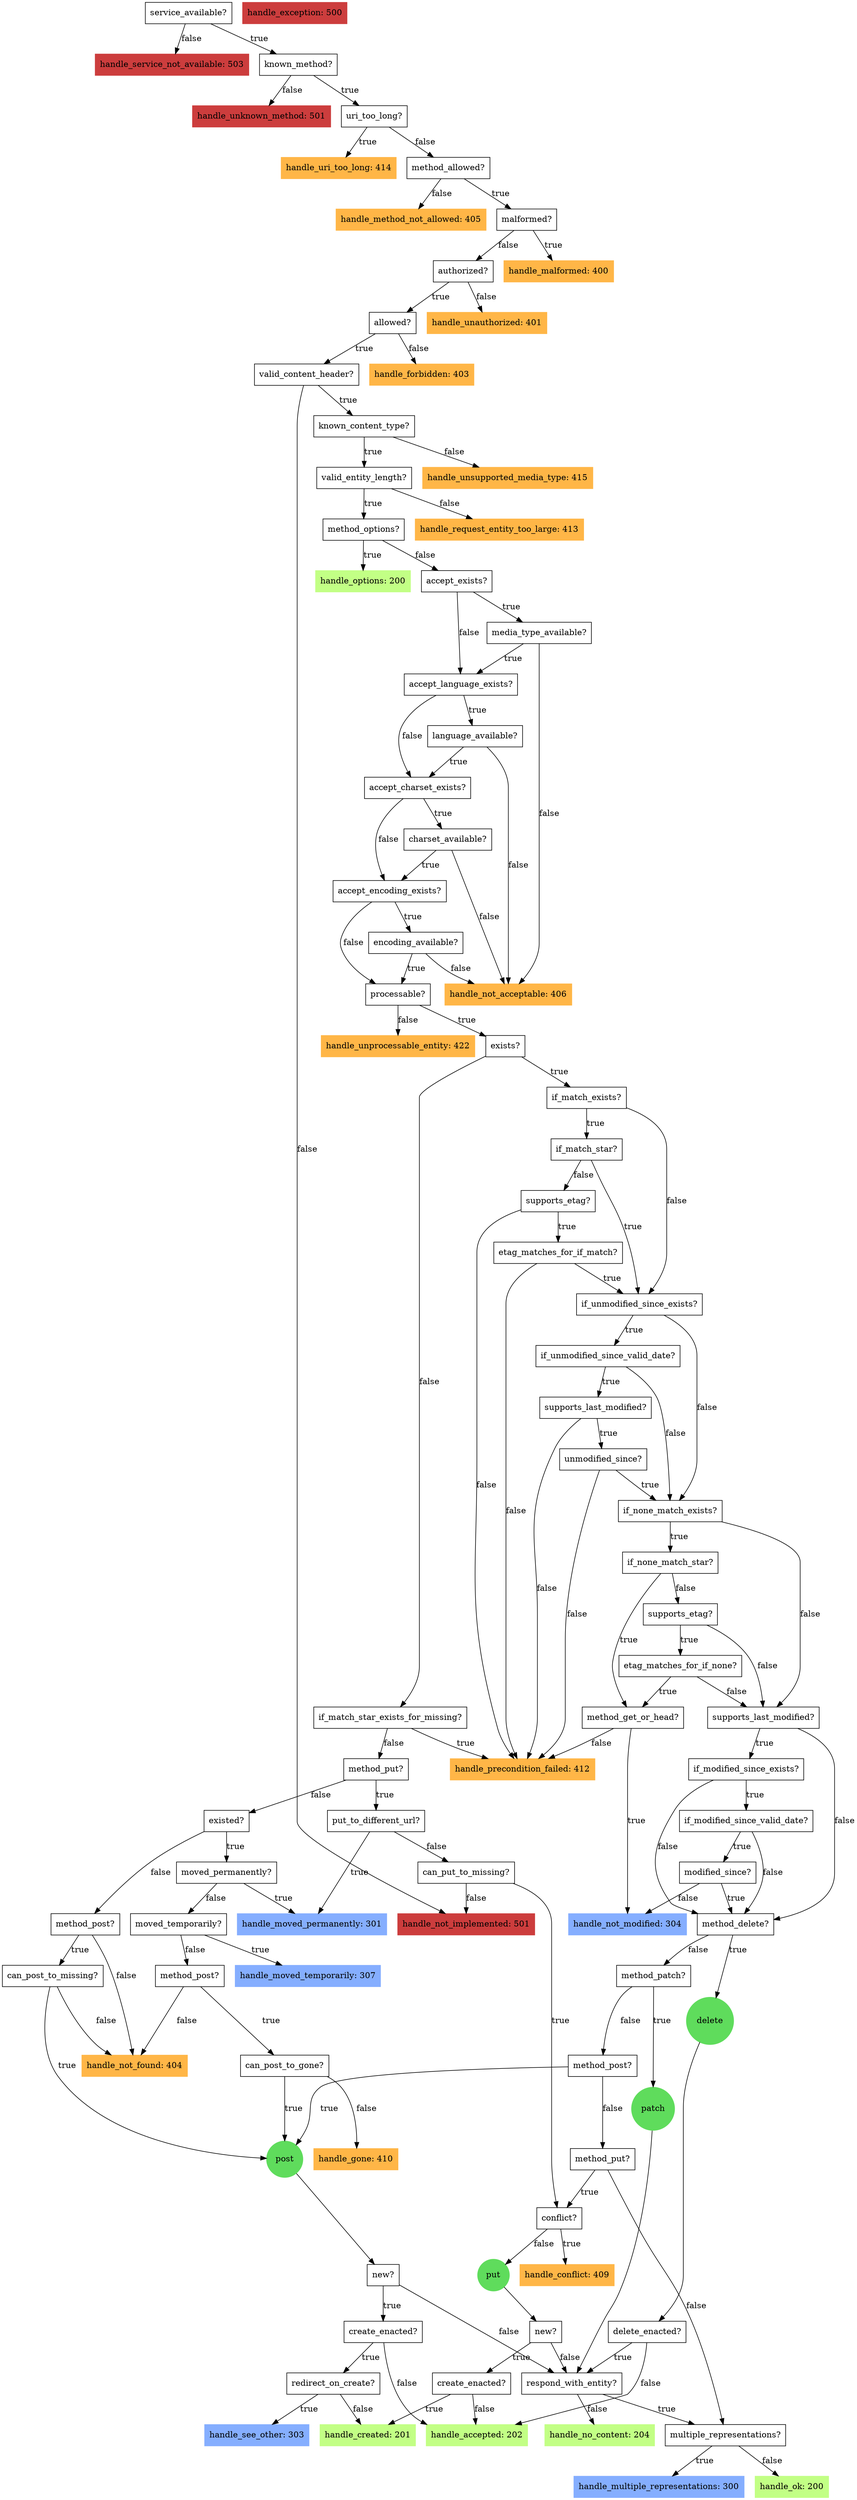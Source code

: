 digraph decisions {
  node[shape=box fontSize=12]
  edge[fontSize=12]
  "accept_charset_exists?"->"charset_available?"[label="true"];
  "accept_charset_exists?"->"accept_encoding_exists?"[label="false"];
  "accept_charset_exists?"[label="accept_charset_exists?"];
  "accept_encoding_exists?"->"encoding_available?"[label="true"];
  "accept_encoding_exists?"->"processable?"[label="false"];
  "accept_encoding_exists?"[label="accept_encoding_exists?"];
  "accept_exists?"->"media_type_available?"[label="true"];
  "accept_exists?"->"accept_language_exists?"[label="false"];
  "accept_exists?"[label="accept_exists?"];
  "accept_language_exists?"->"language_available?"[label="true"];
  "accept_language_exists?"->"accept_charset_exists?"[label="false"];
  "accept_language_exists?"[label="accept_language_exists?"];
  "allowed?"->"valid_content_header?"[label="true"];
  "allowed?"->"handle_forbidden"[label="false"];
  "allowed?"[label="allowed?"];
  "authorized?"->"allowed?"[label="true"];
  "authorized?"->"handle_unauthorized"[label="false"];
  "authorized?"[label="authorized?"];
  "can_post_to_gone?"->"post"[label="true"];
  "can_post_to_gone?"->"handle_gone"[label="false"];
  "can_post_to_gone?"[label="can_post_to_gone?"];
  "can_post_to_missing?"->"post"[label="true"];
  "can_post_to_missing?"->"handle_not_found"[label="false"];
  "can_post_to_missing?"[label="can_post_to_missing?"];
  "can_put_to_missing?"->"conflict?"[label="true"];
  "can_put_to_missing?"->"handle_not_implemented"[label="false"];
  "can_put_to_missing?"[label="can_put_to_missing?"];
  "charset_available?"->"accept_encoding_exists?"[label="true"];
  "charset_available?"->"handle_not_acceptable"[label="false"];
  "charset_available?"[label="charset_available?"];
  "conflict?"->"handle_conflict"[label="true"];
  "conflict?"->"put"[label="false"];
  "conflict?"[label="conflict?"];
  "create_enacted_post?"->"redirect_on_create?"[label="true"];
  "create_enacted_post?"->"handle_accepted"[label="false"];
  "create_enacted_post?"[label="create_enacted?"];
  "create_enacted_put?"->"handle_created"[label="true"];
  "create_enacted_put?"->"handle_accepted"[label="false"];
  "create_enacted_put?"[label="create_enacted?"];
  "delete"->"delete_enacted?";
  "delete"[
    shape=circle,
    style=filled,
    color="0.33 0.58 0.86"
  ]
  "delete_enacted?"->"respond_with_entity?"[label="true"];
  "delete_enacted?"->"handle_accepted"[label="false"];
  "delete_enacted?"[label="delete_enacted?"];
  "encoding_available?"->"processable?"[label="true"];
  "encoding_available?"->"handle_not_acceptable"[label="false"];
  "encoding_available?"[label="encoding_available?"];
  "etag_for_if_match?"->"etag_matches_for_if_match?"[label="true"];
  "etag_for_if_match?"->"handle_precondition_failed"[label="false"];
  "etag_for_if_match?"[label="supports_etag?"];
  "etag_for_if_none?"->"etag_matches_for_if_none?"[label="true"];
  "etag_for_if_none?"->"last_modified_for_modified_since_exists?"[label="false"];
  "etag_for_if_none?"[label="supports_etag?"];
  "etag_matches_for_if_match?"->"if_unmodified_since_exists?"[label="true"];
  "etag_matches_for_if_match?"->"handle_precondition_failed"[label="false"];
  "etag_matches_for_if_match?"[label="etag_matches_for_if_match?"];
  "etag_matches_for_if_none?"->"method_get_or_head?"[label="true"];
  "etag_matches_for_if_none?"->"last_modified_for_modified_since_exists?"[label="false"];
  "etag_matches_for_if_none?"[label="etag_matches_for_if_none?"];
  "existed?"->"moved_permanently?"[label="true"];
  "existed?"->"post_to_missing?"[label="false"];
  "existed?"[label="existed?"];
  "exists?"->"if_match_exists?"[label="true"];
  "exists?"->"if_match_star_exists_for_missing?"[label="false"];
  "exists?"[label="exists?"];
  "handle_accepted" [
    label="handle_accepted: 202",
    style=filled,
    color="0.25 0.48 1.0"
  ];
  "handle_conflict" [
    label="handle_conflict: 409",
    style=filled,
    color="0.1 0.72 1.0"
  ];
  "handle_created" [
    label="handle_created: 201",
    style=filled,
    color="0.25 0.48 1.0"
  ];
  "handle_exception" [
    label="handle_exception: 500",
    style=filled,
    color="1.0 0.7 0.8"
  ];
  "handle_forbidden" [
    label="handle_forbidden: 403",
    style=filled,
    color="0.1 0.72 1.0"
  ];
  "handle_gone" [
    label="handle_gone: 410",
    style=filled,
    color="0.1 0.72 1.0"
  ];
  "handle_malformed" [
    label="handle_malformed: 400",
    style=filled,
    color="0.1 0.72 1.0"
  ];
  "handle_method_not_allowed" [
    label="handle_method_not_allowed: 405",
    style=filled,
    color="0.1 0.72 1.0"
  ];
  "handle_moved_permanently" [
    label="handle_moved_permanently: 301",
    style=filled,
    color="0.61 0.48 1.0"
  ];
  "handle_moved_temporarily" [
    label="handle_moved_temporarily: 307",
    style=filled,
    color="0.61 0.48 1.0"
  ];
  "handle_multiple_representations" [
    label="handle_multiple_representations: 300",
    style=filled,
    color="0.61 0.48 1.0"
  ];
  "handle_no_content" [
    label="handle_no_content: 204",
    style=filled,
    color="0.25 0.48 1.0"
  ];
  "handle_not_acceptable" [
    label="handle_not_acceptable: 406",
    style=filled,
    color="0.1 0.72 1.0"
  ];
  "handle_not_found" [
    label="handle_not_found: 404",
    style=filled,
    color="0.1 0.72 1.0"
  ];
  "handle_not_implemented" [
    label="handle_not_implemented: 501",
    style=filled,
    color="1.0 0.7 0.8"
  ];
  "handle_not_modified" [
    label="handle_not_modified: 304",
    style=filled,
    color="0.61 0.48 1.0"
  ];
  "handle_ok" [
    label="handle_ok: 200",
    style=filled,
    color="0.25 0.48 1.0"
  ];
  "handle_options" [
    label="handle_options: 200",
    style=filled,
    color="0.25 0.48 1.0"
  ];
  "handle_precondition_failed" [
    label="handle_precondition_failed: 412",
    style=filled,
    color="0.1 0.72 1.0"
  ];
  "handle_request_entity_too_large" [
    label="handle_request_entity_too_large: 413",
    style=filled,
    color="0.1 0.72 1.0"
  ];
  "handle_see_other" [
    label="handle_see_other: 303",
    style=filled,
    color="0.61 0.48 1.0"
  ];
  "handle_service_not_available" [
    label="handle_service_not_available: 503",
    style=filled,
    color="1.0 0.7 0.8"
  ];
  "handle_unauthorized" [
    label="handle_unauthorized: 401",
    style=filled,
    color="0.1 0.72 1.0"
  ];
  "handle_unknown_method" [
    label="handle_unknown_method: 501",
    style=filled,
    color="1.0 0.7 0.8"
  ];
  "handle_unprocessable_entity" [
    label="handle_unprocessable_entity: 422",
    style=filled,
    color="0.1 0.72 1.0"
  ];
  "handle_unsupported_media_type" [
    label="handle_unsupported_media_type: 415",
    style=filled,
    color="0.1 0.72 1.0"
  ];
  "handle_uri_too_long" [
    label="handle_uri_too_long: 414",
    style=filled,
    color="0.1 0.72 1.0"
  ];
  "if_match_exists?"->"if_match_star?"[label="true"];
  "if_match_exists?"->"if_unmodified_since_exists?"[label="false"];
  "if_match_exists?"[label="if_match_exists?"];
  "if_match_star?"->"if_unmodified_since_exists?"[label="true"];
  "if_match_star?"->"etag_for_if_match?"[label="false"];
  "if_match_star?"[label="if_match_star?"];
  "if_match_star_exists_for_missing?"->"handle_precondition_failed"[label="true"];
  "if_match_star_exists_for_missing?"->"method_put?"[label="false"];
  "if_match_star_exists_for_missing?"[label="if_match_star_exists_for_missing?"];
  "if_modified_since_exists?"->"if_modified_since_valid_date?"[label="true"];
  "if_modified_since_exists?"->"method_delete?"[label="false"];
  "if_modified_since_exists?"[label="if_modified_since_exists?"];
  "if_modified_since_valid_date?"->"modified_since?"[label="true"];
  "if_modified_since_valid_date?"->"method_delete?"[label="false"];
  "if_modified_since_valid_date?"[label="if_modified_since_valid_date?"];
  "if_none_match_exists?"->"if_none_match_star?"[label="true"];
  "if_none_match_exists?"->"last_modified_for_modified_since_exists?"[label="false"];
  "if_none_match_exists?"[label="if_none_match_exists?"];
  "if_none_match_star?"->"method_get_or_head?"[label="true"];
  "if_none_match_star?"->"etag_for_if_none?"[label="false"];
  "if_none_match_star?"[label="if_none_match_star?"];
  "if_unmodified_since_exists?"->"if_unmodified_since_valid_date?"[label="true"];
  "if_unmodified_since_exists?"->"if_none_match_exists?"[label="false"];
  "if_unmodified_since_exists?"[label="if_unmodified_since_exists?"];
  "if_unmodified_since_valid_date?"->"last_modified_for_since_exists?"[label="true"];
  "if_unmodified_since_valid_date?"->"if_none_match_exists?"[label="false"];
  "if_unmodified_since_valid_date?"[label="if_unmodified_since_valid_date?"];
  "known_content_type?"->"valid_entity_length?"[label="true"];
  "known_content_type?"->"handle_unsupported_media_type"[label="false"];
  "known_content_type?"[label="known_content_type?"];
  "known_method?"->"uri_too_long?"[label="true"];
  "known_method?"->"handle_unknown_method"[label="false"];
  "known_method?"[label="known_method?"];
  "language_available?"->"accept_charset_exists?"[label="true"];
  "language_available?"->"handle_not_acceptable"[label="false"];
  "language_available?"[label="language_available?"];
  "last_modified_for_modified_since_exists?"->"if_modified_since_exists?"[label="true"];
  "last_modified_for_modified_since_exists?"->"method_delete?"[label="false"];
  "last_modified_for_modified_since_exists?"[label="supports_last_modified?"];
  "last_modified_for_since_exists?"->"unmodified_since?"[label="true"];
  "last_modified_for_since_exists?"->"handle_precondition_failed"[label="false"];
  "last_modified_for_since_exists?"[label="supports_last_modified?"];
  "malformed?"->"handle_malformed"[label="true"];
  "malformed?"->"authorized?"[label="false"];
  "malformed?"[label="malformed?"];
  "media_type_available?"->"accept_language_exists?"[label="true"];
  "media_type_available?"->"handle_not_acceptable"[label="false"];
  "media_type_available?"[label="media_type_available?"];
  "method_allowed?"->"malformed?"[label="true"];
  "method_allowed?"->"handle_method_not_allowed"[label="false"];
  "method_allowed?"[label="method_allowed?"];
  "method_delete?"->"delete"[label="true"];
  "method_delete?"->"method_patch?"[label="false"];
  "method_delete?"[label="method_delete?"];
  "method_get_or_head?"->"handle_not_modified"[label="true"];
  "method_get_or_head?"->"handle_precondition_failed"[label="false"];
  "method_get_or_head?"[label="method_get_or_head?"];
  "method_options?"->"handle_options"[label="true"];
  "method_options?"->"accept_exists?"[label="false"];
  "method_options?"[label="method_options?"];
  "method_patch?"->"patch"[label="true"];
  "method_patch?"->"post_to_existing?"[label="false"];
  "method_patch?"[label="method_patch?"];
  "method_put?"->"put_to_different_url?"[label="true"];
  "method_put?"->"existed?"[label="false"];
  "method_put?"[label="method_put?"];
  "modified_since?"->"method_delete?"[label="true"];
  "modified_since?"->"handle_not_modified"[label="false"];
  "modified_since?"[label="modified_since?"];
  "moved_permanently?"->"handle_moved_permanently"[label="true"];
  "moved_permanently?"->"moved_temporarily?"[label="false"];
  "moved_permanently?"[label="moved_permanently?"];
  "moved_temporarily?"->"handle_moved_temporarily"[label="true"];
  "moved_temporarily?"->"post_to_gone?"[label="false"];
  "moved_temporarily?"[label="moved_temporarily?"];
  "multiple_representations?"->"handle_multiple_representations"[label="true"];
  "multiple_representations?"->"handle_ok"[label="false"];
  "multiple_representations?"[label="multiple_representations?"];
  "new_post?"->"create_enacted_post?"[label="true"];
  "new_post?"->"respond_with_entity?"[label="false"];
  "new_post?"[label="new?"];
  "new_put?"->"create_enacted_put?"[label="true"];
  "new_put?"->"respond_with_entity?"[label="false"];
  "new_put?"[label="new?"];
  "patch"->"respond_with_entity?";
  "patch"[
    shape=circle,
    style=filled,
    color="0.33 0.58 0.86"
  ]
  "post"->"new_post?";
  "post"[
    shape=circle,
    style=filled,
    color="0.33 0.58 0.86"
  ]
  "post_to_existing?"->"post"[label="true"];
  "post_to_existing?"->"put_to_existing?"[label="false"];
  "post_to_existing?"[label="method_post?"];
  "post_to_gone?"->"can_post_to_gone?"[label="true"];
  "post_to_gone?"->"handle_not_found"[label="false"];
  "post_to_gone?"[label="method_post?"];
  "post_to_missing?"->"can_post_to_missing?"[label="true"];
  "post_to_missing?"->"handle_not_found"[label="false"];
  "post_to_missing?"[label="method_post?"];
  "processable?"->"exists?"[label="true"];
  "processable?"->"handle_unprocessable_entity"[label="false"];
  "processable?"[label="processable?"];
  "put"->"new_put?";
  "put"[
    shape=circle,
    style=filled,
    color="0.33 0.58 0.86"
  ]
  "put_to_different_url?"->"handle_moved_permanently"[label="true"];
  "put_to_different_url?"->"can_put_to_missing?"[label="false"];
  "put_to_different_url?"[label="put_to_different_url?"];
  "put_to_existing?"->"conflict?"[label="true"];
  "put_to_existing?"->"multiple_representations?"[label="false"];
  "put_to_existing?"[label="method_put?"];
  "redirect_on_create?"->"handle_see_other"[label="true"];
  "redirect_on_create?"->"handle_created"[label="false"];
  "redirect_on_create?"[label="redirect_on_create?"];
  "respond_with_entity?"->"multiple_representations?"[label="true"];
  "respond_with_entity?"->"handle_no_content"[label="false"];
  "respond_with_entity?"[label="respond_with_entity?"];
  "service_available?"->"known_method?"[label="true"];
  "service_available?"->"handle_service_not_available"[label="false"];
  "service_available?"[label="service_available?"];
  "unmodified_since?"->"if_none_match_exists?"[label="true"];
  "unmodified_since?"->"handle_precondition_failed"[label="false"];
  "unmodified_since?"[label="unmodified_since?"];
  "uri_too_long?"->"handle_uri_too_long"[label="true"];
  "uri_too_long?"->"method_allowed?"[label="false"];
  "uri_too_long?"[label="uri_too_long?"];
  "valid_content_header?"->"known_content_type?"[label="true"];
  "valid_content_header?"->"handle_not_implemented"[label="false"];
  "valid_content_header?"[label="valid_content_header?"];
  "valid_entity_length?"->"method_options?"[label="true"];
  "valid_entity_length?"->"handle_request_entity_too_large"[label="false"];
  "valid_entity_length?"[label="valid_entity_length?"];

}

